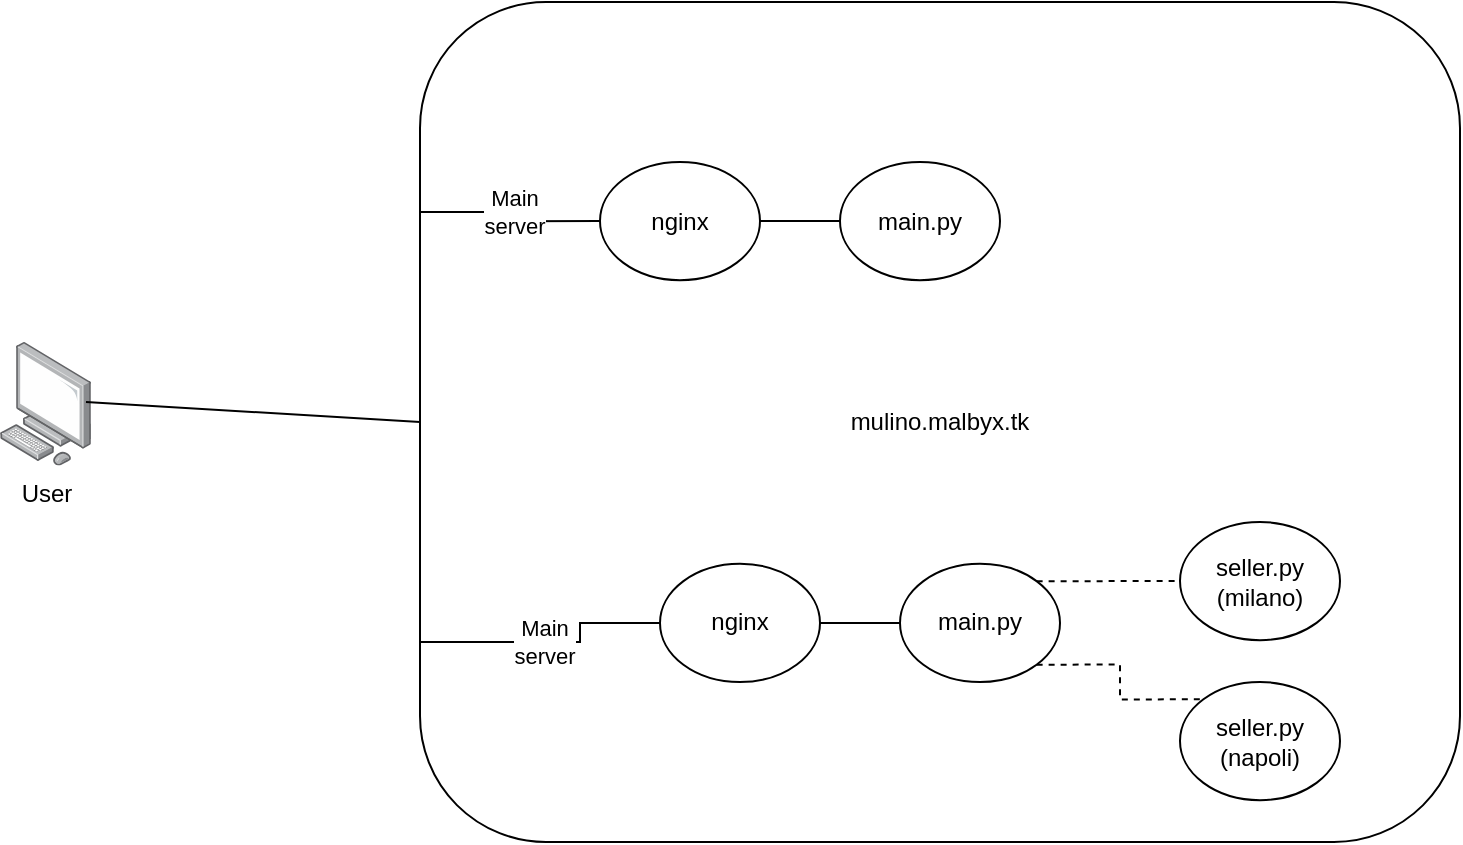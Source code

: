 <mxfile version="20.4.0" type="device"><diagram id="Oh1WDyn6Hl72gFke8ajx" name="Page-1"><mxGraphModel dx="868" dy="432" grid="1" gridSize="10" guides="1" tooltips="1" connect="1" arrows="1" fold="1" page="1" pageScale="1" pageWidth="1169" pageHeight="827" math="0" shadow="0"><root><mxCell id="0"/><mxCell id="1" parent="0"/><mxCell id="3i841vpVy-LOcAqJMNff-4" value="User" style="points=[];aspect=fixed;html=1;align=center;shadow=0;dashed=0;image;image=img/lib/allied_telesis/computer_and_terminals/Personal_Computer.svg;" vertex="1" parent="1"><mxGeometry x="180" y="210" width="45.6" height="61.8" as="geometry"/></mxCell><mxCell id="3i841vpVy-LOcAqJMNff-7" value="mulino.malbyx.tk" style="rounded=1;whiteSpace=wrap;html=1;" vertex="1" parent="1"><mxGeometry x="390" y="40" width="520" height="420" as="geometry"/></mxCell><mxCell id="3i841vpVy-LOcAqJMNff-8" value="" style="endArrow=none;html=1;rounded=0;entryX=0.943;entryY=0.485;entryDx=0;entryDy=0;entryPerimeter=0;exitX=0;exitY=0.5;exitDx=0;exitDy=0;" edge="1" parent="1" source="3i841vpVy-LOcAqJMNff-7" target="3i841vpVy-LOcAqJMNff-4"><mxGeometry width="50" height="50" relative="1" as="geometry"><mxPoint x="430" y="340" as="sourcePoint"/><mxPoint x="480" y="290" as="targetPoint"/></mxGeometry></mxCell><mxCell id="3i841vpVy-LOcAqJMNff-18" value="&lt;div&gt;Main&lt;/div&gt;&lt;div&gt;server&lt;br&gt;&lt;/div&gt;" style="edgeStyle=orthogonalEdgeStyle;rounded=0;orthogonalLoop=1;jettySize=auto;html=1;exitX=0;exitY=0.5;exitDx=0;exitDy=0;entryX=0;entryY=0.25;entryDx=0;entryDy=0;endArrow=none;endFill=0;" edge="1" parent="1" source="3i841vpVy-LOcAqJMNff-11" target="3i841vpVy-LOcAqJMNff-7"><mxGeometry relative="1" as="geometry"><Array as="points"><mxPoint x="440" y="150"/><mxPoint x="440" y="145"/></Array></mxGeometry></mxCell><mxCell id="3i841vpVy-LOcAqJMNff-19" style="edgeStyle=orthogonalEdgeStyle;rounded=0;orthogonalLoop=1;jettySize=auto;html=1;exitX=1;exitY=0.5;exitDx=0;exitDy=0;entryX=0;entryY=0.5;entryDx=0;entryDy=0;endArrow=none;endFill=0;startArrow=none;startFill=0;" edge="1" parent="1" source="3i841vpVy-LOcAqJMNff-11" target="3i841vpVy-LOcAqJMNff-13"><mxGeometry relative="1" as="geometry"/></mxCell><mxCell id="3i841vpVy-LOcAqJMNff-11" value="nginx" style="ellipse;whiteSpace=wrap;html=1;" vertex="1" parent="1"><mxGeometry x="480" y="120" width="80" height="59.1" as="geometry"/></mxCell><mxCell id="3i841vpVy-LOcAqJMNff-13" value="main.py" style="ellipse;whiteSpace=wrap;html=1;" vertex="1" parent="1"><mxGeometry x="600" y="120" width="80" height="59.1" as="geometry"/></mxCell><mxCell id="3i841vpVy-LOcAqJMNff-14" value="&lt;div&gt;seller.py&lt;/div&gt;&lt;div&gt;(milano)&lt;br&gt;&lt;/div&gt;" style="ellipse;whiteSpace=wrap;html=1;" vertex="1" parent="1"><mxGeometry x="770" y="300" width="80" height="59.1" as="geometry"/></mxCell><mxCell id="3i841vpVy-LOcAqJMNff-15" value="&lt;div&gt;seller.py&lt;/div&gt;&lt;div&gt;(napoli)&lt;br&gt;&lt;/div&gt;" style="ellipse;whiteSpace=wrap;html=1;" vertex="1" parent="1"><mxGeometry x="770" y="380" width="80" height="59.1" as="geometry"/></mxCell><mxCell id="3i841vpVy-LOcAqJMNff-24" style="edgeStyle=orthogonalEdgeStyle;rounded=0;orthogonalLoop=1;jettySize=auto;html=1;exitX=1;exitY=0;exitDx=0;exitDy=0;entryX=0;entryY=0.5;entryDx=0;entryDy=0;startArrow=none;startFill=0;endArrow=none;endFill=0;dashed=1;" edge="1" parent="1" source="3i841vpVy-LOcAqJMNff-20" target="3i841vpVy-LOcAqJMNff-14"><mxGeometry relative="1" as="geometry"/></mxCell><mxCell id="3i841vpVy-LOcAqJMNff-25" style="edgeStyle=orthogonalEdgeStyle;rounded=0;orthogonalLoop=1;jettySize=auto;html=1;exitX=1;exitY=1;exitDx=0;exitDy=0;entryX=0;entryY=0;entryDx=0;entryDy=0;startArrow=none;startFill=0;endArrow=none;endFill=0;dashed=1;" edge="1" parent="1" source="3i841vpVy-LOcAqJMNff-20" target="3i841vpVy-LOcAqJMNff-15"><mxGeometry relative="1" as="geometry"/></mxCell><mxCell id="3i841vpVy-LOcAqJMNff-20" value="main.py" style="ellipse;whiteSpace=wrap;html=1;" vertex="1" parent="1"><mxGeometry x="630" y="320.9" width="80" height="59.1" as="geometry"/></mxCell><mxCell id="3i841vpVy-LOcAqJMNff-21" style="edgeStyle=orthogonalEdgeStyle;rounded=0;orthogonalLoop=1;jettySize=auto;html=1;exitX=1;exitY=0.5;exitDx=0;exitDy=0;entryX=0;entryY=0.5;entryDx=0;entryDy=0;endArrow=none;endFill=0;startArrow=none;startFill=0;" edge="1" source="3i841vpVy-LOcAqJMNff-22" target="3i841vpVy-LOcAqJMNff-20" parent="1"><mxGeometry relative="1" as="geometry"/></mxCell><mxCell id="3i841vpVy-LOcAqJMNff-22" value="nginx" style="ellipse;whiteSpace=wrap;html=1;" vertex="1" parent="1"><mxGeometry x="510" y="320.9" width="80" height="59.1" as="geometry"/></mxCell><mxCell id="3i841vpVy-LOcAqJMNff-23" value="&lt;div&gt;Main&lt;/div&gt;&lt;div&gt;server&lt;br&gt;&lt;/div&gt;" style="edgeStyle=orthogonalEdgeStyle;rounded=0;orthogonalLoop=1;jettySize=auto;html=1;exitX=0;exitY=0.5;exitDx=0;exitDy=0;entryX=0;entryY=0.75;entryDx=0;entryDy=0;endArrow=none;endFill=0;" edge="1" source="3i841vpVy-LOcAqJMNff-22" parent="1" target="3i841vpVy-LOcAqJMNff-7"><mxGeometry relative="1" as="geometry"><mxPoint x="420" y="345.9" as="targetPoint"/><Array as="points"><mxPoint x="470" y="350"/><mxPoint x="470" y="360"/><mxPoint x="390" y="360"/></Array></mxGeometry></mxCell></root></mxGraphModel></diagram></mxfile>